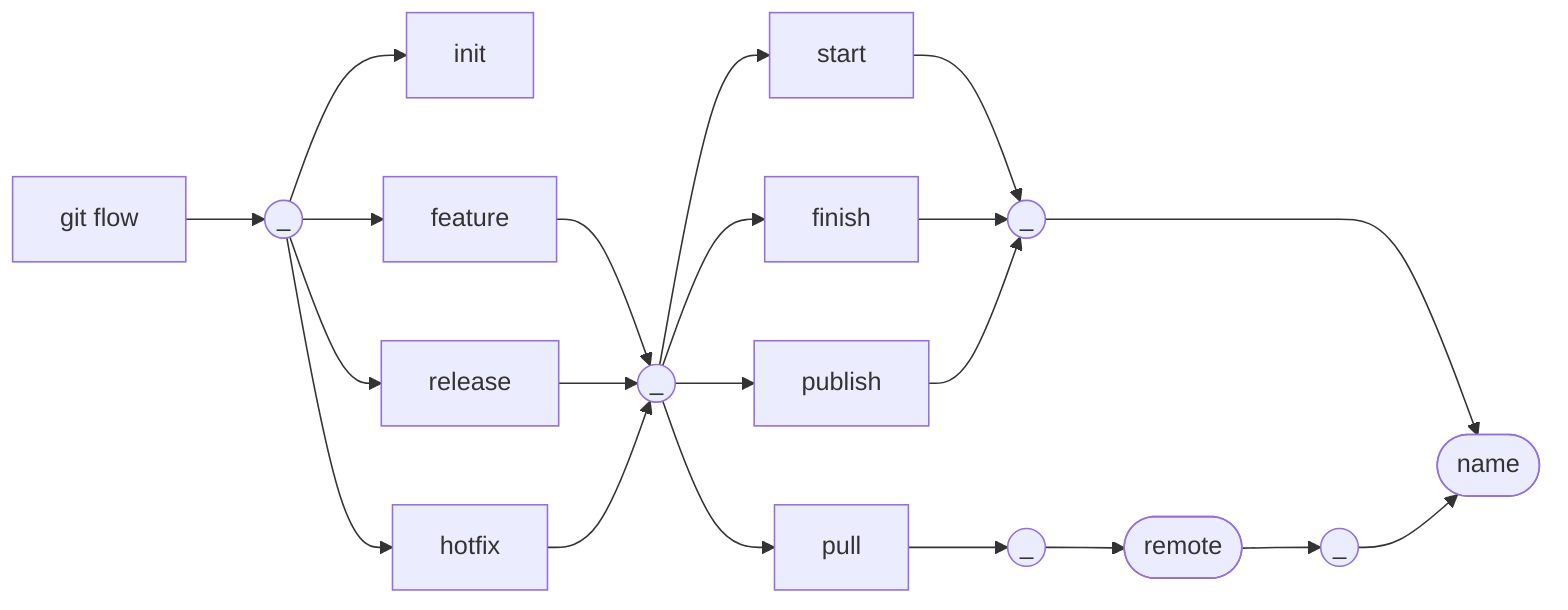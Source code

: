 graph LR
    GF[git flow] --> SP1((_))
    SP1 --> IN[init] & FE[feature] & RE[release] & HF[hotfix]
    FE & RE & HF --> SP2((_))
    SP2 --> ST[start] & FI[finish] & PB[publish] & PL[pull]
    ST & FI & PB --> SP3((_))
    SP3 --> NM([name])
    PL --> SP4((_))
    SP4 --> RT([remote])
    RT --> SP5((_))
    SP5 --> NM